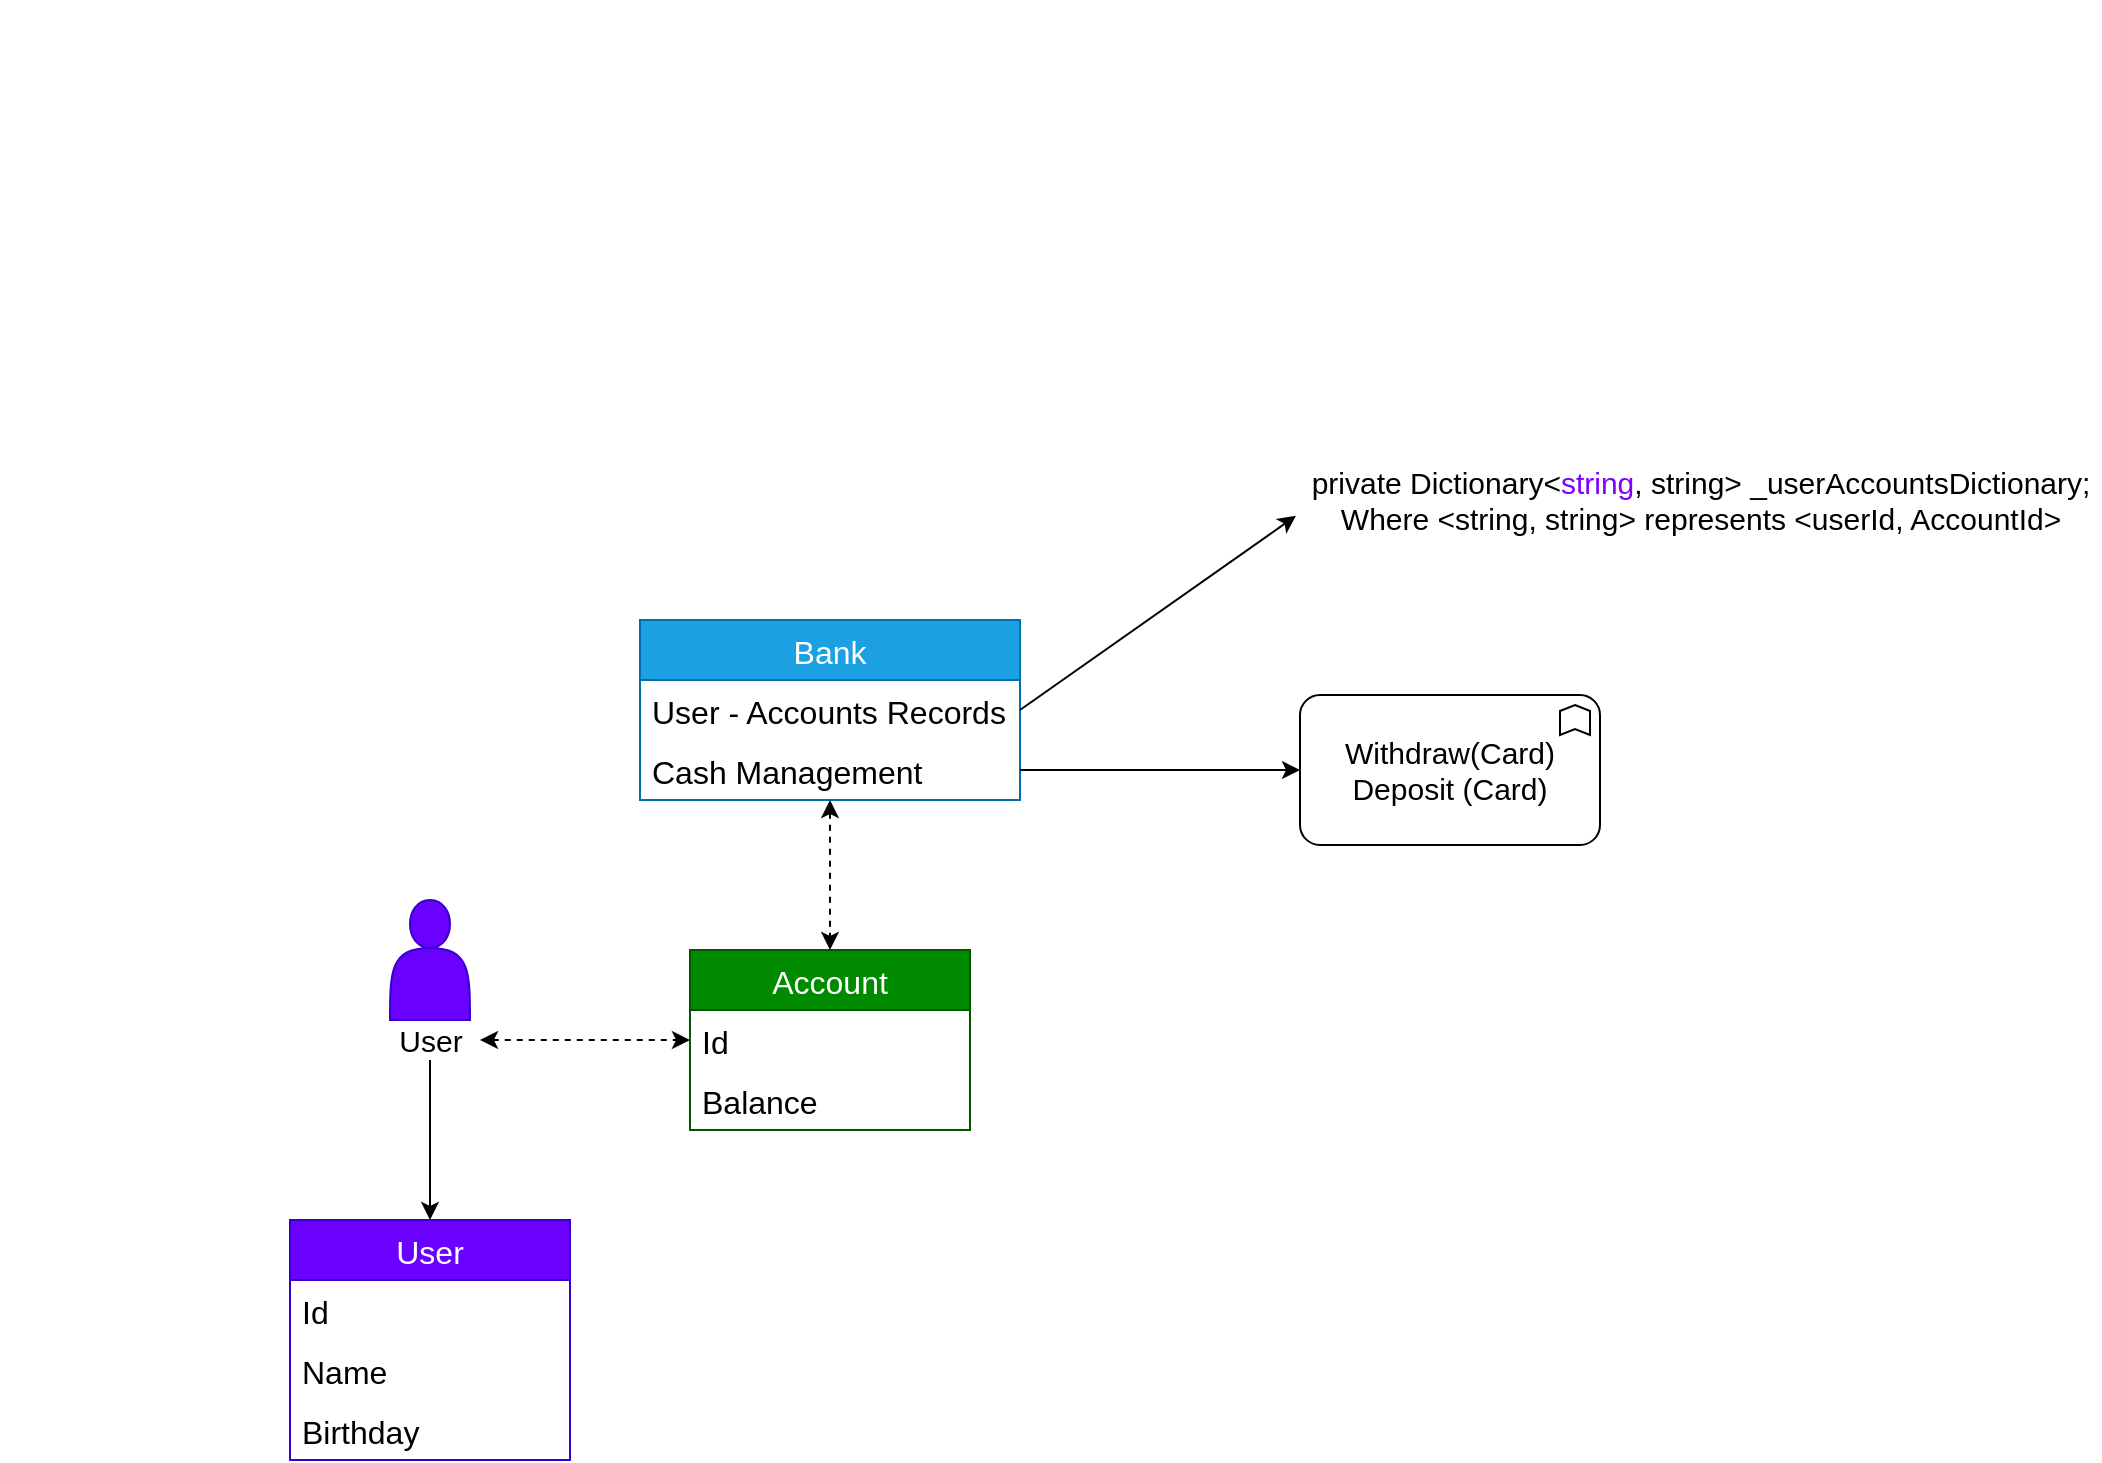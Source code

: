<mxfile>
    <diagram id="jIoSEg7m4Jp2zM0ocRTL" name="Outline">
        <mxGraphModel dx="1789" dy="765" grid="1" gridSize="10" guides="1" tooltips="1" connect="1" arrows="1" fold="1" page="1" pageScale="1" pageWidth="850" pageHeight="1100" math="0" shadow="0">
            <root>
                <mxCell id="0"/>
                <mxCell id="1" parent="0"/>
                <mxCell id="10" style="edgeStyle=none;html=1;fontSize=16;entryX=0.5;entryY=0;entryDx=0;entryDy=0;" edge="1" parent="1" source="25" target="12">
                    <mxGeometry relative="1" as="geometry">
                        <mxPoint x="130" y="602.931" as="targetPoint"/>
                        <mxPoint x="45" y="660" as="sourcePoint"/>
                    </mxGeometry>
                </mxCell>
                <mxCell id="5" value="&lt;h1&gt;&lt;b style=&quot;color: rgb(255 , 255 , 255) ; font-size: 16px ; text-align: center&quot;&gt;Banking Outline&lt;/b&gt;&lt;/h1&gt;&lt;p&gt;&lt;span style=&quot;color: rgb(255 , 255 , 255) ; font-size: 12px ; text-align: center&quot;&gt;Welcome to our banking outline!&lt;/span&gt;&lt;br style=&quot;color: rgb(255 , 255 , 255) ; font-size: 12px ; text-align: center&quot;&gt;&lt;span style=&quot;color: rgb(255 , 255 , 255) ; font-size: 12px ; text-align: center&quot;&gt;Here, we can plan systems.&lt;/span&gt;&lt;br&gt;&lt;/p&gt;" style="text;html=1;strokeColor=none;fillColor=none;spacing=5;spacingTop=-20;whiteSpace=wrap;overflow=hidden;rounded=0;fontSize=16;" vertex="1" parent="1">
                    <mxGeometry x="10" y="10" width="190" height="130" as="geometry"/>
                </mxCell>
                <mxCell id="12" value="User" style="swimlane;fontStyle=0;childLayout=stackLayout;horizontal=1;startSize=30;horizontalStack=0;resizeParent=1;resizeParentMax=0;resizeLast=0;collapsible=1;marginBottom=0;fontSize=16;fillColor=#6a00ff;fontColor=#ffffff;strokeColor=#3700CC;" vertex="1" parent="1">
                    <mxGeometry x="155" y="610" width="140" height="120" as="geometry"/>
                </mxCell>
                <mxCell id="13" value="Id" style="text;strokeColor=none;fillColor=none;align=left;verticalAlign=middle;spacingLeft=4;spacingRight=4;overflow=hidden;points=[[0,0.5],[1,0.5]];portConstraint=eastwest;rotatable=0;fontSize=16;" vertex="1" parent="12">
                    <mxGeometry y="30" width="140" height="30" as="geometry"/>
                </mxCell>
                <mxCell id="14" value="Name" style="text;strokeColor=none;fillColor=none;align=left;verticalAlign=middle;spacingLeft=4;spacingRight=4;overflow=hidden;points=[[0,0.5],[1,0.5]];portConstraint=eastwest;rotatable=0;fontSize=16;" vertex="1" parent="12">
                    <mxGeometry y="60" width="140" height="30" as="geometry"/>
                </mxCell>
                <mxCell id="22" value="Birthday" style="text;strokeColor=none;fillColor=none;align=left;verticalAlign=middle;spacingLeft=4;spacingRight=4;overflow=hidden;points=[[0,0.5],[1,0.5]];portConstraint=eastwest;rotatable=0;fontSize=16;" vertex="1" parent="12">
                    <mxGeometry y="90" width="140" height="30" as="geometry"/>
                </mxCell>
                <mxCell id="16" value="Bank" style="swimlane;fontStyle=0;childLayout=stackLayout;horizontal=1;startSize=30;horizontalStack=0;resizeParent=1;resizeParentMax=0;resizeLast=0;collapsible=1;marginBottom=0;fontSize=16;fillColor=#1ba1e2;fontColor=#ffffff;strokeColor=#006EAF;" vertex="1" parent="1">
                    <mxGeometry x="330" y="310" width="190" height="90" as="geometry"/>
                </mxCell>
                <mxCell id="17" value="User - Accounts Records " style="text;strokeColor=none;fillColor=none;align=left;verticalAlign=middle;spacingLeft=4;spacingRight=4;overflow=hidden;points=[[0,0.5],[1,0.5]];portConstraint=eastwest;rotatable=0;fontSize=16;" vertex="1" parent="16">
                    <mxGeometry y="30" width="190" height="30" as="geometry"/>
                </mxCell>
                <mxCell id="32" value="Cash Management" style="text;strokeColor=none;fillColor=none;align=left;verticalAlign=middle;spacingLeft=4;spacingRight=4;overflow=hidden;points=[[0,0.5],[1,0.5]];portConstraint=eastwest;rotatable=0;fontSize=16;" vertex="1" parent="16">
                    <mxGeometry y="60" width="190" height="30" as="geometry"/>
                </mxCell>
                <mxCell id="23" value="" style="endArrow=classic;startArrow=classic;html=1;fontSize=16;strokeColor=default;dashed=1;" edge="1" parent="1" source="25" target="28">
                    <mxGeometry width="50" height="50" relative="1" as="geometry">
                        <mxPoint x="140" y="580" as="sourcePoint"/>
                        <mxPoint x="280" y="580" as="targetPoint"/>
                    </mxGeometry>
                </mxCell>
                <mxCell id="26" value="" style="group;" vertex="1" connectable="0" parent="1">
                    <mxGeometry x="200" y="450" width="50" height="80" as="geometry"/>
                </mxCell>
                <mxCell id="24" value="" style="shape=actor;whiteSpace=wrap;html=1;fontSize=16;align=center;fillColor=#6a00ff;fontColor=#ffffff;strokeColor=#3700CC;" vertex="1" parent="26">
                    <mxGeometry x="5" width="40" height="60" as="geometry"/>
                </mxCell>
                <mxCell id="25" value="User" style="text;html=1;align=center;verticalAlign=middle;resizable=0;points=[];autosize=1;strokeColor=none;fillColor=none;fontSize=15;" vertex="1" parent="26">
                    <mxGeometry y="60" width="50" height="20" as="geometry"/>
                </mxCell>
                <mxCell id="28" value="Account" style="swimlane;fontStyle=0;childLayout=stackLayout;horizontal=1;startSize=30;horizontalStack=0;resizeParent=1;resizeParentMax=0;resizeLast=0;collapsible=1;marginBottom=0;fontSize=16;fillColor=#008a00;fontColor=#ffffff;strokeColor=#005700;" vertex="1" parent="1">
                    <mxGeometry x="355" y="475" width="140" height="90" as="geometry"/>
                </mxCell>
                <mxCell id="29" value="Id" style="text;strokeColor=none;fillColor=none;align=left;verticalAlign=middle;spacingLeft=4;spacingRight=4;overflow=hidden;points=[[0,0.5],[1,0.5]];portConstraint=eastwest;rotatable=0;fontSize=16;" vertex="1" parent="28">
                    <mxGeometry y="30" width="140" height="30" as="geometry"/>
                </mxCell>
                <mxCell id="30" value="Balance" style="text;strokeColor=none;fillColor=none;align=left;verticalAlign=middle;spacingLeft=4;spacingRight=4;overflow=hidden;points=[[0,0.5],[1,0.5]];portConstraint=eastwest;rotatable=0;fontSize=16;" vertex="1" parent="28">
                    <mxGeometry y="60" width="140" height="30" as="geometry"/>
                </mxCell>
                <mxCell id="33" value="" style="endArrow=classic;html=1;fontSize=15;entryX=-0.005;entryY=0.698;entryDx=0;entryDy=0;entryPerimeter=0;exitX=1;exitY=0.5;exitDx=0;exitDy=0;" edge="1" parent="1" source="17" target="34">
                    <mxGeometry width="50" height="50" relative="1" as="geometry">
                        <mxPoint x="530" y="360" as="sourcePoint"/>
                        <mxPoint x="600" y="230" as="targetPoint"/>
                    </mxGeometry>
                </mxCell>
                <mxCell id="34" value="private Dictionary&amp;lt;&lt;font color=&quot;#7f00ff&quot;&gt;string&lt;/font&gt;, string&amp;gt; _userAccountsDictionary;&lt;br&gt;Where &amp;lt;string, string&amp;gt; represents &amp;lt;userId, AccountId&amp;gt;" style="text;html=1;align=center;verticalAlign=middle;resizable=0;points=[];autosize=1;strokeColor=none;fillColor=none;fontSize=15;" vertex="1" parent="1">
                    <mxGeometry x="660" y="230" width="400" height="40" as="geometry"/>
                </mxCell>
                <mxCell id="35" style="edgeStyle=none;html=1;fontSize=15;" edge="1" parent="1" source="32" target="36">
                    <mxGeometry relative="1" as="geometry">
                        <mxPoint x="690" y="385" as="targetPoint"/>
                    </mxGeometry>
                </mxCell>
                <mxCell id="36" value="Withdraw(Card)&lt;br&gt;Deposit (Card)" style="html=1;outlineConnect=0;whiteSpace=wrap;shape=mxgraph.archimate3.application;appType=func;archiType=rounded;fontSize=15;" vertex="1" parent="1">
                    <mxGeometry x="660" y="347.5" width="150" height="75" as="geometry"/>
                </mxCell>
                <mxCell id="37" value="" style="endArrow=classic;startArrow=classic;html=1;fontSize=16;strokeColor=default;dashed=1;" edge="1" parent="1" source="16" target="28">
                    <mxGeometry width="50" height="50" relative="1" as="geometry">
                        <mxPoint x="260.0" y="530" as="sourcePoint"/>
                        <mxPoint x="360" y="530" as="targetPoint"/>
                    </mxGeometry>
                </mxCell>
            </root>
        </mxGraphModel>
    </diagram>
</mxfile>